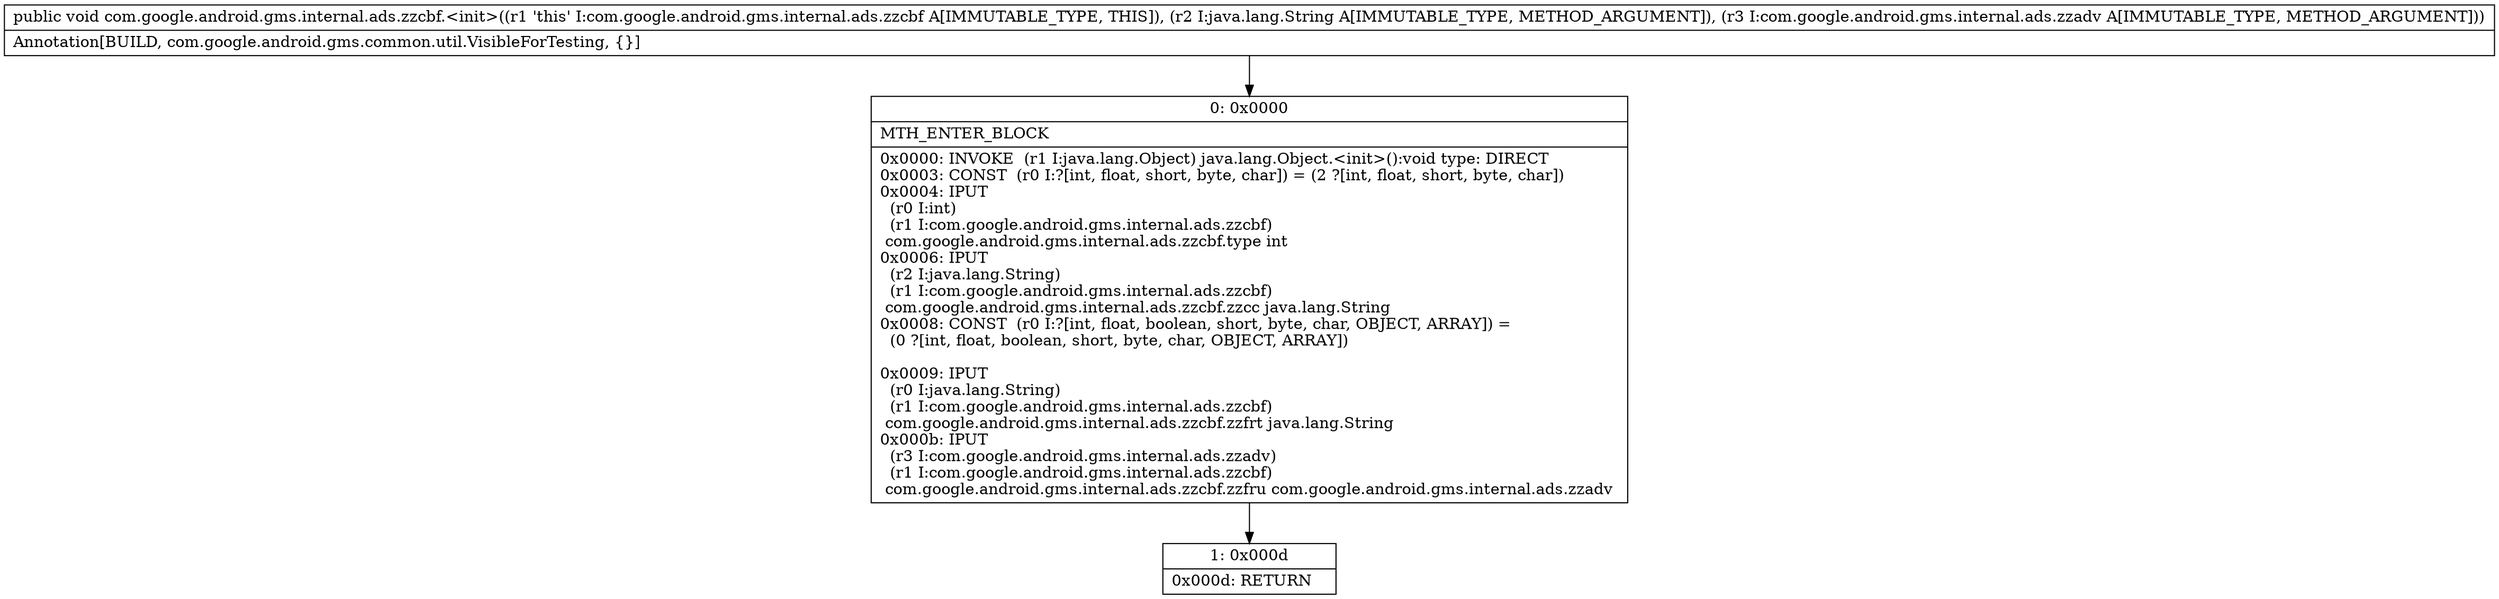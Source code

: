 digraph "CFG forcom.google.android.gms.internal.ads.zzcbf.\<init\>(Ljava\/lang\/String;Lcom\/google\/android\/gms\/internal\/ads\/zzadv;)V" {
Node_0 [shape=record,label="{0\:\ 0x0000|MTH_ENTER_BLOCK\l|0x0000: INVOKE  (r1 I:java.lang.Object) java.lang.Object.\<init\>():void type: DIRECT \l0x0003: CONST  (r0 I:?[int, float, short, byte, char]) = (2 ?[int, float, short, byte, char]) \l0x0004: IPUT  \l  (r0 I:int)\l  (r1 I:com.google.android.gms.internal.ads.zzcbf)\l com.google.android.gms.internal.ads.zzcbf.type int \l0x0006: IPUT  \l  (r2 I:java.lang.String)\l  (r1 I:com.google.android.gms.internal.ads.zzcbf)\l com.google.android.gms.internal.ads.zzcbf.zzcc java.lang.String \l0x0008: CONST  (r0 I:?[int, float, boolean, short, byte, char, OBJECT, ARRAY]) = \l  (0 ?[int, float, boolean, short, byte, char, OBJECT, ARRAY])\l \l0x0009: IPUT  \l  (r0 I:java.lang.String)\l  (r1 I:com.google.android.gms.internal.ads.zzcbf)\l com.google.android.gms.internal.ads.zzcbf.zzfrt java.lang.String \l0x000b: IPUT  \l  (r3 I:com.google.android.gms.internal.ads.zzadv)\l  (r1 I:com.google.android.gms.internal.ads.zzcbf)\l com.google.android.gms.internal.ads.zzcbf.zzfru com.google.android.gms.internal.ads.zzadv \l}"];
Node_1 [shape=record,label="{1\:\ 0x000d|0x000d: RETURN   \l}"];
MethodNode[shape=record,label="{public void com.google.android.gms.internal.ads.zzcbf.\<init\>((r1 'this' I:com.google.android.gms.internal.ads.zzcbf A[IMMUTABLE_TYPE, THIS]), (r2 I:java.lang.String A[IMMUTABLE_TYPE, METHOD_ARGUMENT]), (r3 I:com.google.android.gms.internal.ads.zzadv A[IMMUTABLE_TYPE, METHOD_ARGUMENT]))  | Annotation[BUILD, com.google.android.gms.common.util.VisibleForTesting, \{\}]\l}"];
MethodNode -> Node_0;
Node_0 -> Node_1;
}

